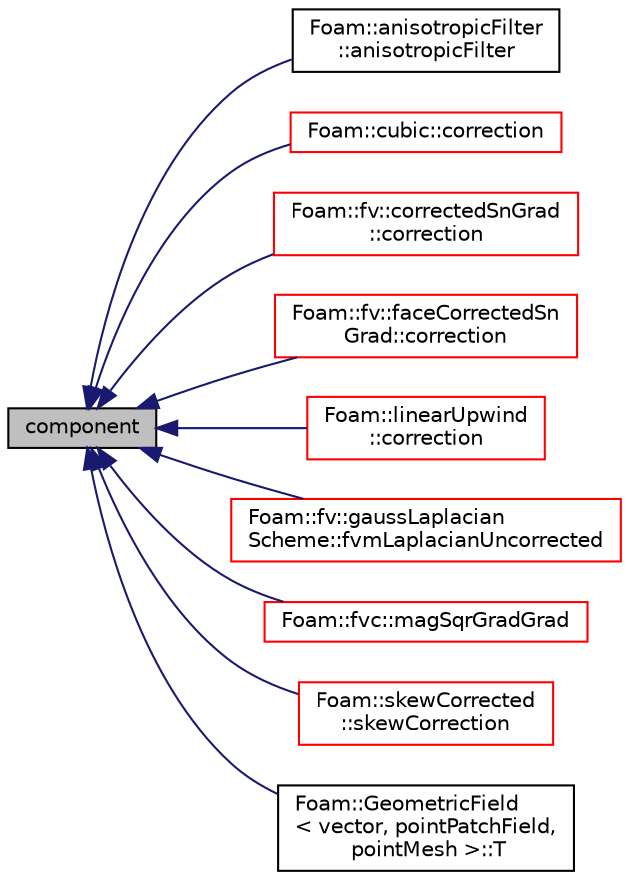 digraph "component"
{
  bgcolor="transparent";
  edge [fontname="Helvetica",fontsize="10",labelfontname="Helvetica",labelfontsize="10"];
  node [fontname="Helvetica",fontsize="10",shape=record];
  rankdir="LR";
  Node8850 [label="component",height=0.2,width=0.4,color="black", fillcolor="grey75", style="filled", fontcolor="black"];
  Node8850 -> Node8851 [dir="back",color="midnightblue",fontsize="10",style="solid",fontname="Helvetica"];
  Node8851 [label="Foam::anisotropicFilter\l::anisotropicFilter",height=0.2,width=0.4,color="black",URL="$a32261.html#a1054a3bdd9be3f4b6109caf21ffcf3b9",tooltip="Construct from components. "];
  Node8850 -> Node8852 [dir="back",color="midnightblue",fontsize="10",style="solid",fontname="Helvetica"];
  Node8852 [label="Foam::cubic::correction",height=0.2,width=0.4,color="red",URL="$a23989.html#acc9188c066344eea3cfd4b7f114eef3e",tooltip="Return the explicit correction to the face-interpolate. "];
  Node8850 -> Node8854 [dir="back",color="midnightblue",fontsize="10",style="solid",fontname="Helvetica"];
  Node8854 [label="Foam::fv::correctedSnGrad\l::correction",height=0.2,width=0.4,color="red",URL="$a23413.html#ac26ead7414cbab39c598047884ab43b5",tooltip="Return the explicit correction to the correctedSnGrad. "];
  Node8850 -> Node8860 [dir="back",color="midnightblue",fontsize="10",style="solid",fontname="Helvetica"];
  Node8860 [label="Foam::fv::faceCorrectedSn\lGrad::correction",height=0.2,width=0.4,color="red",URL="$a23417.html#ac26ead7414cbab39c598047884ab43b5",tooltip="Return the explicit correction to the faceCorrectedSnGrad. "];
  Node8850 -> Node8866 [dir="back",color="midnightblue",fontsize="10",style="solid",fontname="Helvetica"];
  Node8866 [label="Foam::linearUpwind\l::correction",height=0.2,width=0.4,color="red",URL="$a24025.html#ac26ead7414cbab39c598047884ab43b5",tooltip="Return the explicit correction to the face-interpolate. "];
  Node8850 -> Node8870 [dir="back",color="midnightblue",fontsize="10",style="solid",fontname="Helvetica"];
  Node8870 [label="Foam::fv::gaussLaplacian\lScheme::fvmLaplacianUncorrected",height=0.2,width=0.4,color="red",URL="$a23397.html#ae2bfcc390fd0fe8c037f248421cbb5ec"];
  Node8850 -> Node8872 [dir="back",color="midnightblue",fontsize="10",style="solid",fontname="Helvetica"];
  Node8872 [label="Foam::fvc::magSqrGradGrad",height=0.2,width=0.4,color="red",URL="$a21861.html#a50095c877eb654d989c28539a607c5cc"];
  Node8850 -> Node8878 [dir="back",color="midnightblue",fontsize="10",style="solid",fontname="Helvetica"];
  Node8878 [label="Foam::skewCorrected\l::skewCorrection",height=0.2,width=0.4,color="red",URL="$a24085.html#a647addcca923efae5277c2482632f4fc"];
  Node8850 -> Node8881 [dir="back",color="midnightblue",fontsize="10",style="solid",fontname="Helvetica"];
  Node8881 [label="Foam::GeometricField\l\< vector, pointPatchField,\l pointMesh \>::T",height=0.2,width=0.4,color="black",URL="$a23249.html#a3dc255c9d5d35781fe750598ff9e27bd",tooltip="Return transpose (only if it is a tensor field) "];
}
